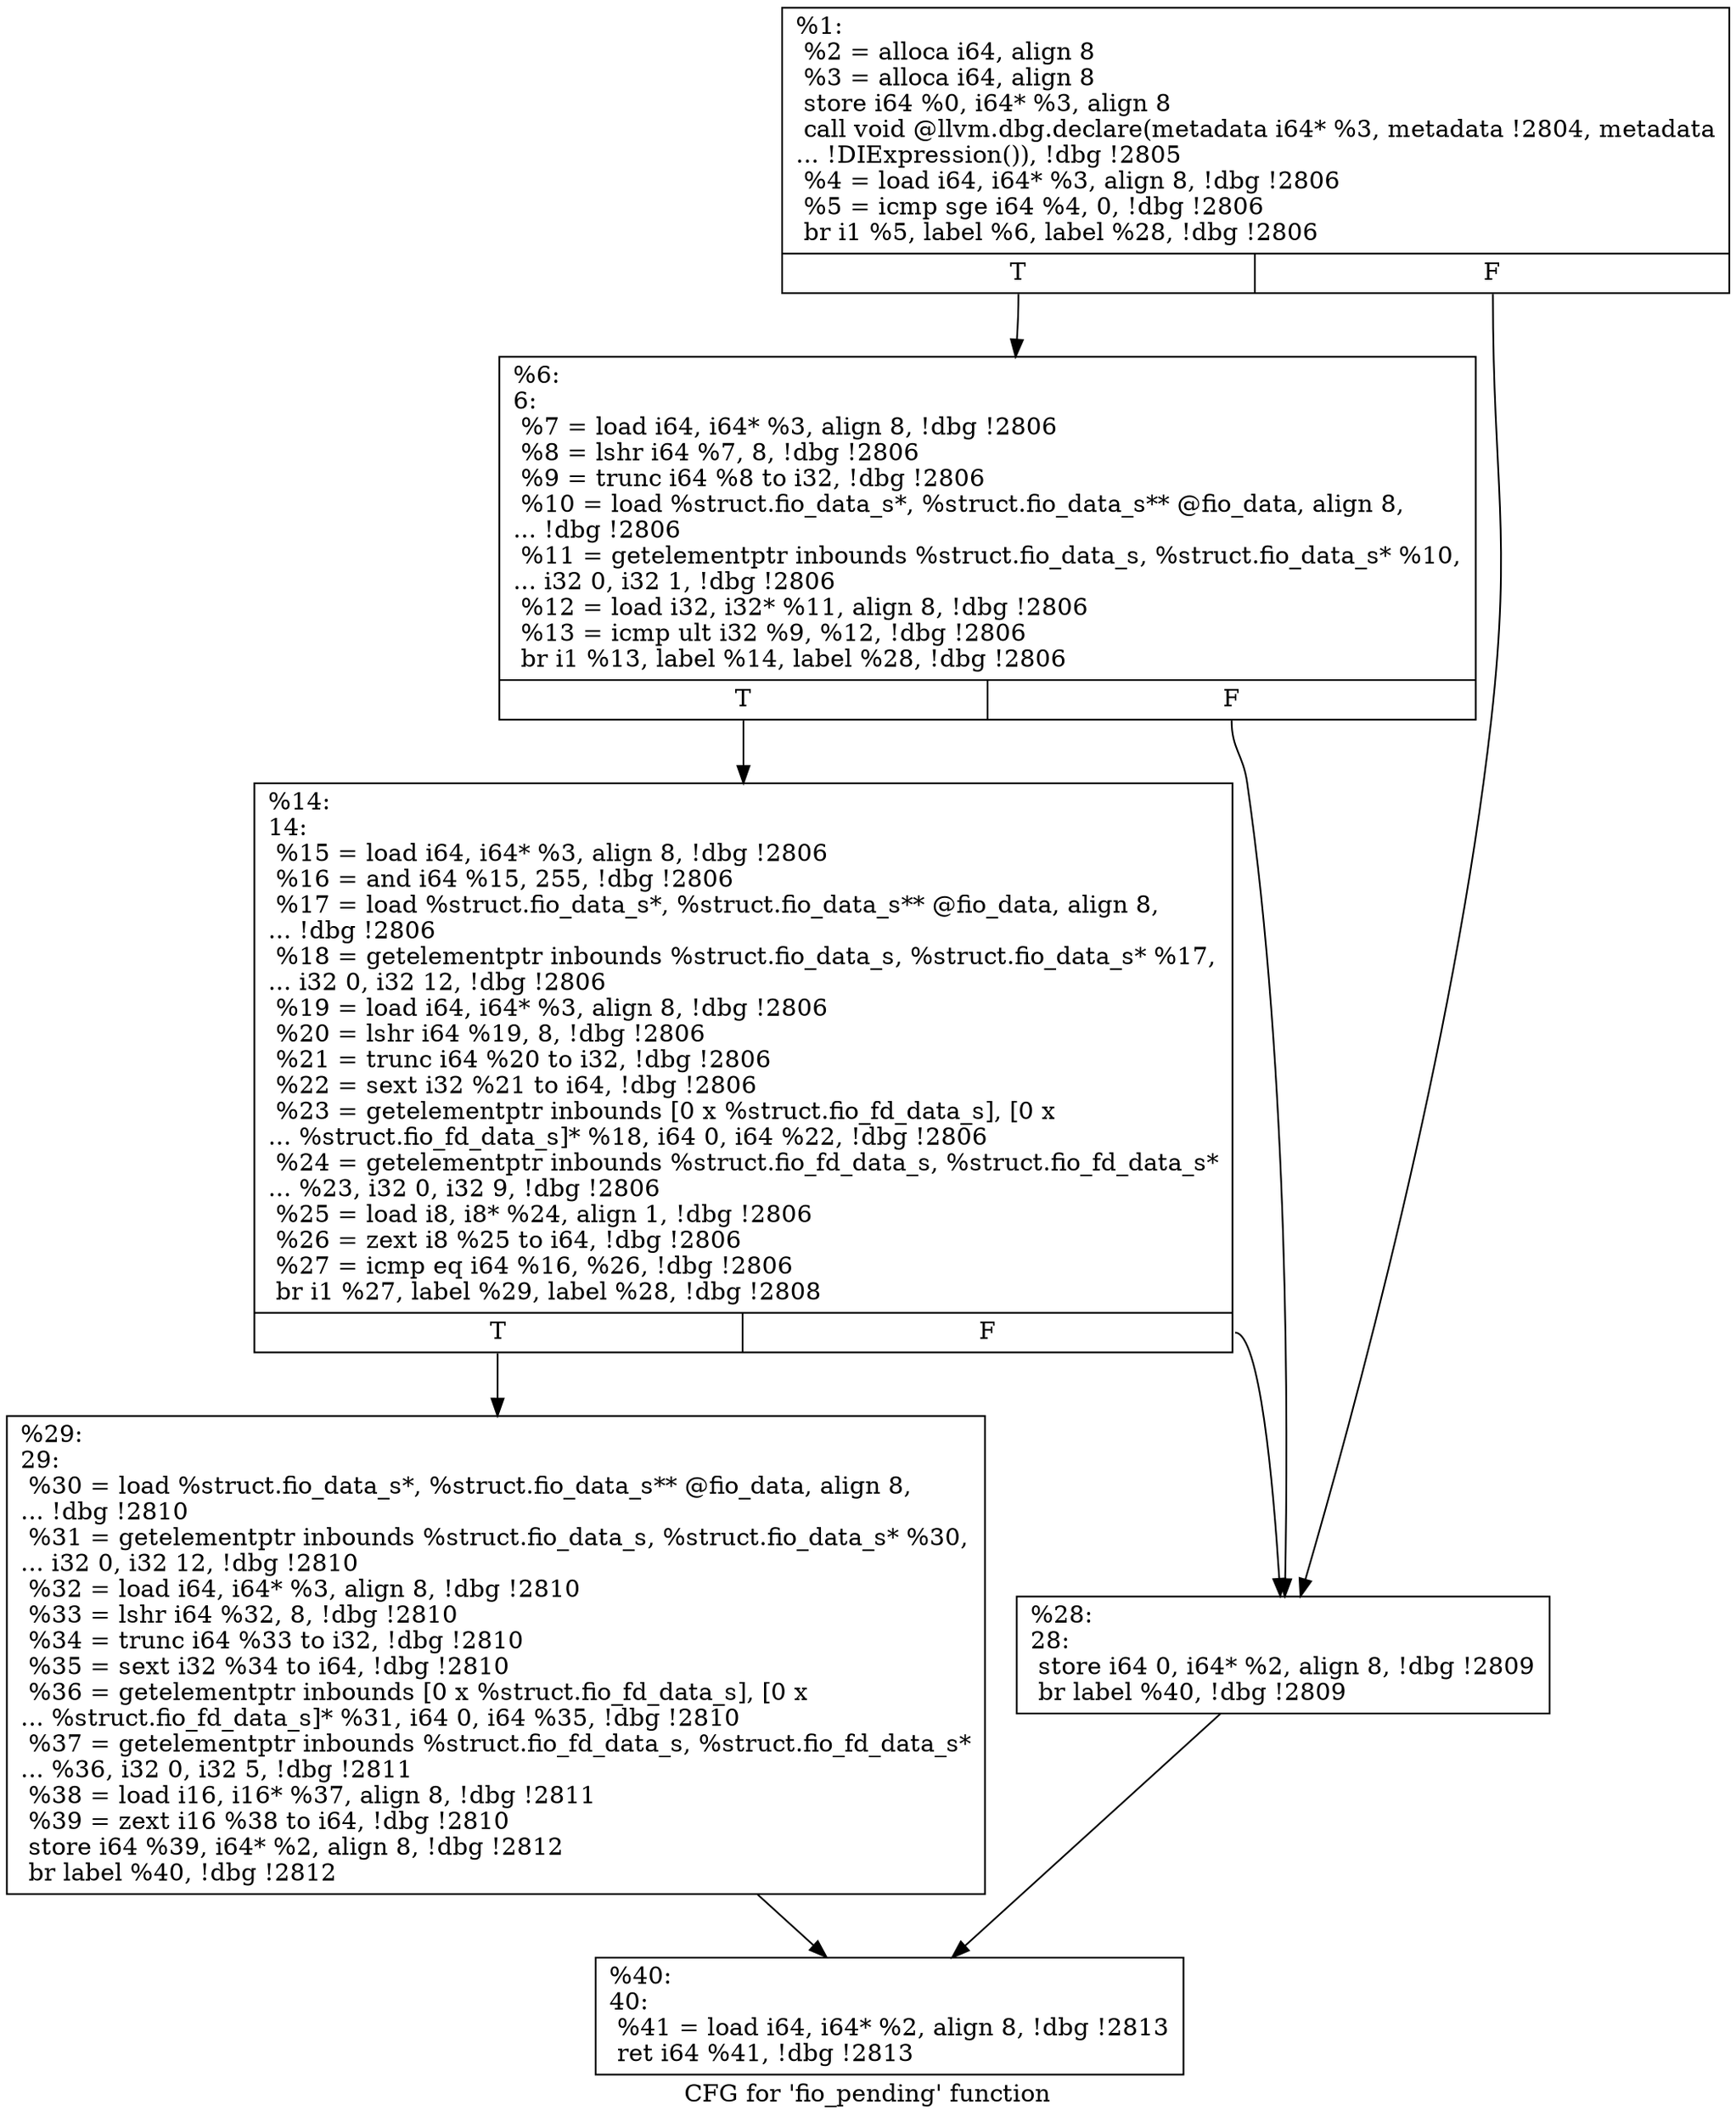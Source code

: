 digraph "CFG for 'fio_pending' function" {
	label="CFG for 'fio_pending' function";

	Node0x5568514d55c0 [shape=record,label="{%1:\l  %2 = alloca i64, align 8\l  %3 = alloca i64, align 8\l  store i64 %0, i64* %3, align 8\l  call void @llvm.dbg.declare(metadata i64* %3, metadata !2804, metadata\l... !DIExpression()), !dbg !2805\l  %4 = load i64, i64* %3, align 8, !dbg !2806\l  %5 = icmp sge i64 %4, 0, !dbg !2806\l  br i1 %5, label %6, label %28, !dbg !2806\l|{<s0>T|<s1>F}}"];
	Node0x5568514d55c0:s0 -> Node0x556851563760;
	Node0x5568514d55c0:s1 -> Node0x556851563800;
	Node0x556851563760 [shape=record,label="{%6:\l6:                                                \l  %7 = load i64, i64* %3, align 8, !dbg !2806\l  %8 = lshr i64 %7, 8, !dbg !2806\l  %9 = trunc i64 %8 to i32, !dbg !2806\l  %10 = load %struct.fio_data_s*, %struct.fio_data_s** @fio_data, align 8,\l... !dbg !2806\l  %11 = getelementptr inbounds %struct.fio_data_s, %struct.fio_data_s* %10,\l... i32 0, i32 1, !dbg !2806\l  %12 = load i32, i32* %11, align 8, !dbg !2806\l  %13 = icmp ult i32 %9, %12, !dbg !2806\l  br i1 %13, label %14, label %28, !dbg !2806\l|{<s0>T|<s1>F}}"];
	Node0x556851563760:s0 -> Node0x5568515637b0;
	Node0x556851563760:s1 -> Node0x556851563800;
	Node0x5568515637b0 [shape=record,label="{%14:\l14:                                               \l  %15 = load i64, i64* %3, align 8, !dbg !2806\l  %16 = and i64 %15, 255, !dbg !2806\l  %17 = load %struct.fio_data_s*, %struct.fio_data_s** @fio_data, align 8,\l... !dbg !2806\l  %18 = getelementptr inbounds %struct.fio_data_s, %struct.fio_data_s* %17,\l... i32 0, i32 12, !dbg !2806\l  %19 = load i64, i64* %3, align 8, !dbg !2806\l  %20 = lshr i64 %19, 8, !dbg !2806\l  %21 = trunc i64 %20 to i32, !dbg !2806\l  %22 = sext i32 %21 to i64, !dbg !2806\l  %23 = getelementptr inbounds [0 x %struct.fio_fd_data_s], [0 x\l... %struct.fio_fd_data_s]* %18, i64 0, i64 %22, !dbg !2806\l  %24 = getelementptr inbounds %struct.fio_fd_data_s, %struct.fio_fd_data_s*\l... %23, i32 0, i32 9, !dbg !2806\l  %25 = load i8, i8* %24, align 1, !dbg !2806\l  %26 = zext i8 %25 to i64, !dbg !2806\l  %27 = icmp eq i64 %16, %26, !dbg !2806\l  br i1 %27, label %29, label %28, !dbg !2808\l|{<s0>T|<s1>F}}"];
	Node0x5568515637b0:s0 -> Node0x556851563850;
	Node0x5568515637b0:s1 -> Node0x556851563800;
	Node0x556851563800 [shape=record,label="{%28:\l28:                                               \l  store i64 0, i64* %2, align 8, !dbg !2809\l  br label %40, !dbg !2809\l}"];
	Node0x556851563800 -> Node0x5568515638a0;
	Node0x556851563850 [shape=record,label="{%29:\l29:                                               \l  %30 = load %struct.fio_data_s*, %struct.fio_data_s** @fio_data, align 8,\l... !dbg !2810\l  %31 = getelementptr inbounds %struct.fio_data_s, %struct.fio_data_s* %30,\l... i32 0, i32 12, !dbg !2810\l  %32 = load i64, i64* %3, align 8, !dbg !2810\l  %33 = lshr i64 %32, 8, !dbg !2810\l  %34 = trunc i64 %33 to i32, !dbg !2810\l  %35 = sext i32 %34 to i64, !dbg !2810\l  %36 = getelementptr inbounds [0 x %struct.fio_fd_data_s], [0 x\l... %struct.fio_fd_data_s]* %31, i64 0, i64 %35, !dbg !2810\l  %37 = getelementptr inbounds %struct.fio_fd_data_s, %struct.fio_fd_data_s*\l... %36, i32 0, i32 5, !dbg !2811\l  %38 = load i16, i16* %37, align 8, !dbg !2811\l  %39 = zext i16 %38 to i64, !dbg !2810\l  store i64 %39, i64* %2, align 8, !dbg !2812\l  br label %40, !dbg !2812\l}"];
	Node0x556851563850 -> Node0x5568515638a0;
	Node0x5568515638a0 [shape=record,label="{%40:\l40:                                               \l  %41 = load i64, i64* %2, align 8, !dbg !2813\l  ret i64 %41, !dbg !2813\l}"];
}
